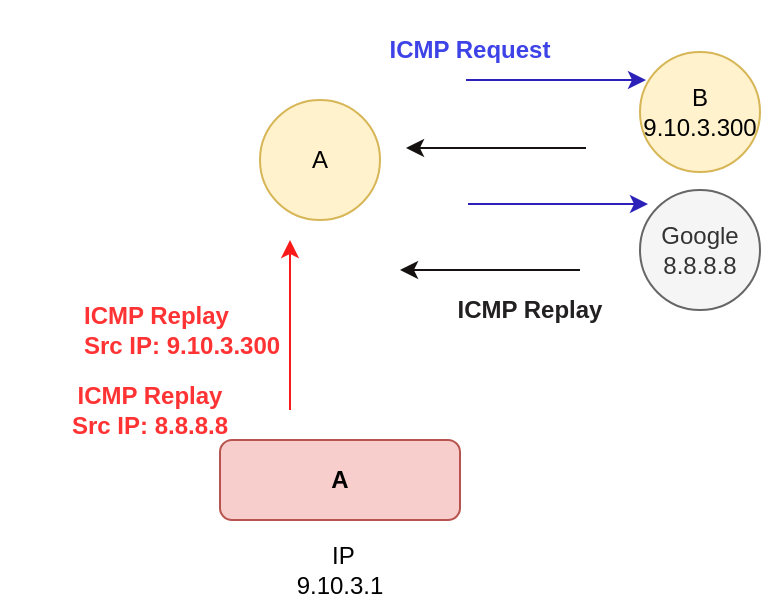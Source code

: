 <mxfile version="20.8.3" type="github">
  <diagram id="C5RBs43oDa-KdzZeNtuy" name="Page-1">
    <mxGraphModel dx="1335" dy="660" grid="1" gridSize="10" guides="1" tooltips="1" connect="1" arrows="1" fold="1" page="1" pageScale="1" pageWidth="827" pageHeight="1169" math="0" shadow="0">
      <root>
        <mxCell id="WIyWlLk6GJQsqaUBKTNV-0" />
        <mxCell id="WIyWlLk6GJQsqaUBKTNV-1" parent="WIyWlLk6GJQsqaUBKTNV-0" />
        <mxCell id="F2DI3MWtFgH3BTmF6-yR-1" value="&lt;b style=&quot;border-color: var(--border-color);&quot;&gt;A&lt;/b&gt;" style="rounded=1;whiteSpace=wrap;html=1;fontSize=12;glass=0;strokeWidth=1;shadow=0;fillColor=#f8cecc;strokeColor=#b85450;" vertex="1" parent="WIyWlLk6GJQsqaUBKTNV-1">
          <mxGeometry x="190" y="250" width="120" height="40" as="geometry" />
        </mxCell>
        <mxCell id="F2DI3MWtFgH3BTmF6-yR-4" value="B&lt;br&gt;9.10.3.300" style="ellipse;whiteSpace=wrap;html=1;aspect=fixed;fillColor=#fff2cc;strokeColor=#d6b656;" vertex="1" parent="WIyWlLk6GJQsqaUBKTNV-1">
          <mxGeometry x="400" y="56" width="60" height="60" as="geometry" />
        </mxCell>
        <mxCell id="F2DI3MWtFgH3BTmF6-yR-5" value="A" style="ellipse;whiteSpace=wrap;html=1;aspect=fixed;fillColor=#fff2cc;strokeColor=#d6b656;" vertex="1" parent="WIyWlLk6GJQsqaUBKTNV-1">
          <mxGeometry x="210" y="80" width="60" height="60" as="geometry" />
        </mxCell>
        <mxCell id="F2DI3MWtFgH3BTmF6-yR-6" value="Google&lt;br&gt;8.8.8.8" style="ellipse;whiteSpace=wrap;html=1;aspect=fixed;fillColor=#f5f5f5;fontColor=#333333;strokeColor=#666666;" vertex="1" parent="WIyWlLk6GJQsqaUBKTNV-1">
          <mxGeometry x="400" y="125" width="60" height="60" as="geometry" />
        </mxCell>
        <mxCell id="F2DI3MWtFgH3BTmF6-yR-7" value="&amp;nbsp;IP 9.10.3.1" style="text;html=1;strokeColor=none;fillColor=none;align=center;verticalAlign=middle;whiteSpace=wrap;rounded=0;" vertex="1" parent="WIyWlLk6GJQsqaUBKTNV-1">
          <mxGeometry x="220" y="300" width="60" height="30" as="geometry" />
        </mxCell>
        <mxCell id="F2DI3MWtFgH3BTmF6-yR-8" value="&lt;b style=&quot;&quot;&gt;&lt;font color=&quot;#3d43e6&quot;&gt;ICMP Request&lt;/font&gt;&lt;/b&gt;" style="text;html=1;strokeColor=none;fillColor=none;align=center;verticalAlign=middle;whiteSpace=wrap;rounded=0;" vertex="1" parent="WIyWlLk6GJQsqaUBKTNV-1">
          <mxGeometry x="240" y="30" width="150" height="50" as="geometry" />
        </mxCell>
        <mxCell id="F2DI3MWtFgH3BTmF6-yR-12" value="&lt;b&gt;&lt;font color=&quot;#ff3333&quot;&gt;ICMP Replay&lt;br&gt;Src IP: 8.8.8.8&lt;/font&gt;&lt;/b&gt;" style="text;html=1;strokeColor=none;fillColor=none;align=center;verticalAlign=middle;whiteSpace=wrap;rounded=0;" vertex="1" parent="WIyWlLk6GJQsqaUBKTNV-1">
          <mxGeometry x="80" y="210" width="150" height="50" as="geometry" />
        </mxCell>
        <mxCell id="F2DI3MWtFgH3BTmF6-yR-13" value="" style="endArrow=classic;html=1;rounded=0;fontColor=#3d43e6;strokeColor=#2c22b9;" edge="1" parent="WIyWlLk6GJQsqaUBKTNV-1">
          <mxGeometry width="50" height="50" relative="1" as="geometry">
            <mxPoint x="313" y="70" as="sourcePoint" />
            <mxPoint x="403" y="70" as="targetPoint" />
            <Array as="points" />
          </mxGeometry>
        </mxCell>
        <mxCell id="F2DI3MWtFgH3BTmF6-yR-14" value="" style="endArrow=classic;html=1;rounded=0;fontColor=#3d43e6;strokeColor=#2c22b9;" edge="1" parent="WIyWlLk6GJQsqaUBKTNV-1">
          <mxGeometry width="50" height="50" relative="1" as="geometry">
            <mxPoint x="314" y="132" as="sourcePoint" />
            <mxPoint x="404" y="132" as="targetPoint" />
            <Array as="points" />
          </mxGeometry>
        </mxCell>
        <mxCell id="F2DI3MWtFgH3BTmF6-yR-15" value="&lt;b style=&quot;&quot;&gt;&lt;font color=&quot;#ff3333&quot;&gt;ICMP Replay&lt;br&gt;Src IP: 9.10.3.300&lt;/font&gt;&lt;/b&gt;" style="text;html=1;strokeColor=none;fillColor=none;align=left;verticalAlign=middle;whiteSpace=wrap;rounded=0;" vertex="1" parent="WIyWlLk6GJQsqaUBKTNV-1">
          <mxGeometry x="120" y="170" width="150" height="50" as="geometry" />
        </mxCell>
        <mxCell id="F2DI3MWtFgH3BTmF6-yR-16" value="" style="endArrow=classic;html=1;rounded=0;strokeColor=#f91a1a;fontColor=#FF3333;" edge="1" parent="WIyWlLk6GJQsqaUBKTNV-1">
          <mxGeometry width="50" height="50" relative="1" as="geometry">
            <mxPoint x="225" y="235" as="sourcePoint" />
            <mxPoint x="225" y="150" as="targetPoint" />
          </mxGeometry>
        </mxCell>
        <mxCell id="F2DI3MWtFgH3BTmF6-yR-17" value="" style="endArrow=classic;html=1;rounded=0;strokeColor=#161212;fontColor=#FF3333;" edge="1" parent="WIyWlLk6GJQsqaUBKTNV-1">
          <mxGeometry width="50" height="50" relative="1" as="geometry">
            <mxPoint x="373" y="104" as="sourcePoint" />
            <mxPoint x="283" y="104" as="targetPoint" />
          </mxGeometry>
        </mxCell>
        <mxCell id="F2DI3MWtFgH3BTmF6-yR-18" value="" style="endArrow=classic;html=1;rounded=0;strokeColor=#161212;fontColor=#FF3333;" edge="1" parent="WIyWlLk6GJQsqaUBKTNV-1">
          <mxGeometry width="50" height="50" relative="1" as="geometry">
            <mxPoint x="370" y="165" as="sourcePoint" />
            <mxPoint x="280" y="165" as="targetPoint" />
          </mxGeometry>
        </mxCell>
        <mxCell id="F2DI3MWtFgH3BTmF6-yR-19" value="&lt;b style=&quot;border-color: var(--border-color); text-align: left;&quot;&gt;&lt;font color=&quot;#222020&quot; style=&quot;border-color: var(--border-color);&quot;&gt;ICMP Replay&lt;/font&gt;&lt;/b&gt;" style="text;html=1;strokeColor=none;fillColor=none;align=center;verticalAlign=middle;whiteSpace=wrap;rounded=0;fontColor=#FF3333;" vertex="1" parent="WIyWlLk6GJQsqaUBKTNV-1">
          <mxGeometry x="300" y="170" width="90" height="30" as="geometry" />
        </mxCell>
      </root>
    </mxGraphModel>
  </diagram>
</mxfile>
